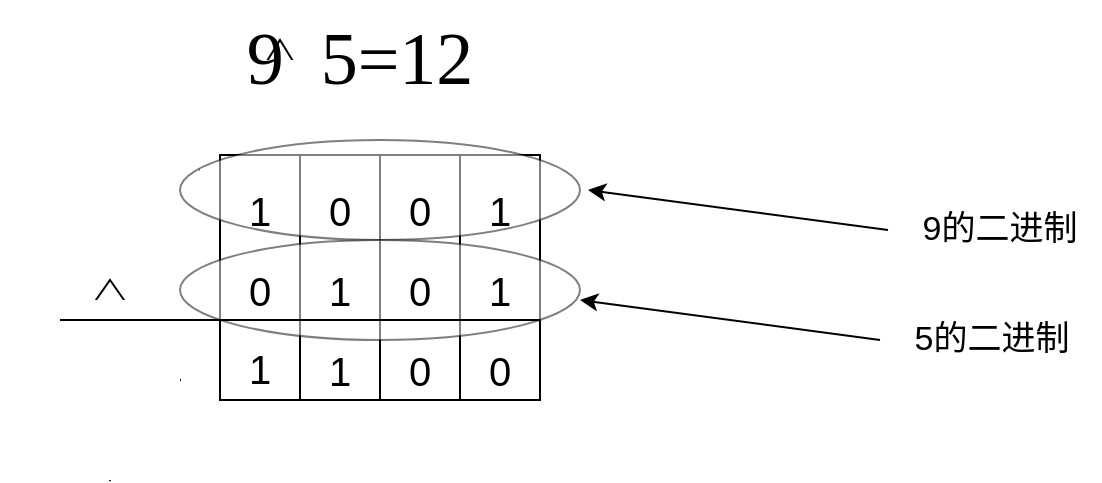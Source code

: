 <mxfile version="22.0.3" type="device">
  <diagram name="第 1 页" id="Nh4__5_3IWwMcUpF7alg">
    <mxGraphModel dx="2048" dy="823" grid="1" gridSize="10" guides="1" tooltips="1" connect="1" arrows="1" fold="1" page="1" pageScale="1" pageWidth="827" pageHeight="1169" math="0" shadow="0">
      <root>
        <mxCell id="0" />
        <mxCell id="1" parent="0" />
        <mxCell id="uVcxv4yMK_rxAxbxslzg-27" value="" style="rhombus;whiteSpace=wrap;html=1;" vertex="1" parent="1">
          <mxGeometry x="70" y="100" width="80" height="130" as="geometry" />
        </mxCell>
        <mxCell id="uVcxv4yMK_rxAxbxslzg-28" value="" style="whiteSpace=wrap;html=1;aspect=fixed;strokeColor=none;" vertex="1" parent="1">
          <mxGeometry x="70" y="110" width="80" height="80" as="geometry" />
        </mxCell>
        <mxCell id="uVcxv4yMK_rxAxbxslzg-2" value="" style="rounded=0;whiteSpace=wrap;html=1;" vertex="1" parent="1">
          <mxGeometry x="200" y="157.5" width="40" height="122.5" as="geometry" />
        </mxCell>
        <mxCell id="uVcxv4yMK_rxAxbxslzg-3" value="" style="rounded=0;whiteSpace=wrap;html=1;" vertex="1" parent="1">
          <mxGeometry x="160" y="157.5" width="40" height="122.5" as="geometry" />
        </mxCell>
        <mxCell id="uVcxv4yMK_rxAxbxslzg-4" value="" style="rounded=0;whiteSpace=wrap;html=1;" vertex="1" parent="1">
          <mxGeometry x="120" y="157.5" width="40" height="122.5" as="geometry" />
        </mxCell>
        <mxCell id="uVcxv4yMK_rxAxbxslzg-5" value="" style="rounded=0;whiteSpace=wrap;html=1;" vertex="1" parent="1">
          <mxGeometry x="80" y="157.5" width="40" height="122.5" as="geometry" />
        </mxCell>
        <mxCell id="uVcxv4yMK_rxAxbxslzg-7" value="" style="ellipse;whiteSpace=wrap;html=1;opacity=50;" vertex="1" parent="1">
          <mxGeometry x="60" y="150" width="200" height="50" as="geometry" />
        </mxCell>
        <mxCell id="uVcxv4yMK_rxAxbxslzg-8" value="&lt;font face=&quot;Verdana&quot; style=&quot;font-size: 37px;&quot;&gt;9&amp;nbsp; 5=12&lt;/font&gt;" style="text;strokeColor=none;align=center;fillColor=none;html=1;verticalAlign=middle;whiteSpace=wrap;rounded=0;" vertex="1" parent="1">
          <mxGeometry x="70" y="80" width="160" height="60" as="geometry" />
        </mxCell>
        <mxCell id="uVcxv4yMK_rxAxbxslzg-9" value="&lt;font style=&quot;font-size: 20px;&quot;&gt;1&lt;/font&gt;" style="text;strokeColor=none;align=center;fillColor=none;html=1;verticalAlign=middle;whiteSpace=wrap;rounded=0;" vertex="1" parent="1">
          <mxGeometry x="70" y="170" width="60" height="30" as="geometry" />
        </mxCell>
        <mxCell id="uVcxv4yMK_rxAxbxslzg-10" value="&lt;font style=&quot;font-size: 20px;&quot;&gt;1&lt;/font&gt;" style="text;strokeColor=none;align=center;fillColor=none;html=1;verticalAlign=middle;whiteSpace=wrap;rounded=0;" vertex="1" parent="1">
          <mxGeometry x="190" y="170" width="60" height="30" as="geometry" />
        </mxCell>
        <mxCell id="uVcxv4yMK_rxAxbxslzg-11" value="&lt;font style=&quot;font-size: 20px;&quot;&gt;0&lt;/font&gt;" style="text;strokeColor=none;align=center;fillColor=none;html=1;verticalAlign=middle;whiteSpace=wrap;rounded=0;" vertex="1" parent="1">
          <mxGeometry x="110" y="170" width="60" height="30" as="geometry" />
        </mxCell>
        <mxCell id="uVcxv4yMK_rxAxbxslzg-12" value="&lt;font style=&quot;font-size: 20px;&quot;&gt;0&lt;/font&gt;" style="text;strokeColor=none;align=center;fillColor=none;html=1;verticalAlign=middle;whiteSpace=wrap;rounded=0;" vertex="1" parent="1">
          <mxGeometry x="150" y="170" width="60" height="30" as="geometry" />
        </mxCell>
        <mxCell id="uVcxv4yMK_rxAxbxslzg-6" value="" style="ellipse;whiteSpace=wrap;html=1;opacity=50;" vertex="1" parent="1">
          <mxGeometry x="60" y="200" width="200" height="50" as="geometry" />
        </mxCell>
        <mxCell id="uVcxv4yMK_rxAxbxslzg-13" value="&lt;font style=&quot;font-size: 20px;&quot;&gt;0&lt;/font&gt;" style="text;strokeColor=none;align=center;fillColor=none;html=1;verticalAlign=middle;whiteSpace=wrap;rounded=0;" vertex="1" parent="1">
          <mxGeometry x="70" y="210" width="60" height="30" as="geometry" />
        </mxCell>
        <mxCell id="uVcxv4yMK_rxAxbxslzg-14" value="&lt;span style=&quot;font-size: 20px;&quot;&gt;1&lt;/span&gt;" style="text;strokeColor=none;align=center;fillColor=none;html=1;verticalAlign=middle;whiteSpace=wrap;rounded=0;" vertex="1" parent="1">
          <mxGeometry x="110" y="210" width="60" height="30" as="geometry" />
        </mxCell>
        <mxCell id="uVcxv4yMK_rxAxbxslzg-15" value="&lt;font style=&quot;font-size: 20px;&quot;&gt;0&lt;/font&gt;" style="text;strokeColor=none;align=center;fillColor=none;html=1;verticalAlign=middle;whiteSpace=wrap;rounded=0;" vertex="1" parent="1">
          <mxGeometry x="150" y="210" width="60" height="30" as="geometry" />
        </mxCell>
        <mxCell id="uVcxv4yMK_rxAxbxslzg-16" value="&lt;font style=&quot;font-size: 20px;&quot;&gt;1&lt;/font&gt;" style="text;strokeColor=none;align=center;fillColor=none;html=1;verticalAlign=middle;whiteSpace=wrap;rounded=0;" vertex="1" parent="1">
          <mxGeometry x="190" y="210" width="60" height="30" as="geometry" />
        </mxCell>
        <mxCell id="uVcxv4yMK_rxAxbxslzg-19" value="&lt;font style=&quot;font-size: 20px;&quot;&gt;1&lt;/font&gt;" style="text;strokeColor=none;align=center;fillColor=none;html=1;verticalAlign=middle;whiteSpace=wrap;rounded=0;" vertex="1" parent="1">
          <mxGeometry x="70" y="249" width="60" height="30" as="geometry" />
        </mxCell>
        <mxCell id="uVcxv4yMK_rxAxbxslzg-20" value="&lt;font style=&quot;font-size: 20px;&quot;&gt;1&lt;/font&gt;" style="text;strokeColor=none;align=center;fillColor=none;html=1;verticalAlign=middle;whiteSpace=wrap;rounded=0;" vertex="1" parent="1">
          <mxGeometry x="110" y="250" width="60" height="30" as="geometry" />
        </mxCell>
        <mxCell id="uVcxv4yMK_rxAxbxslzg-21" value="&lt;font style=&quot;font-size: 20px;&quot;&gt;0&lt;/font&gt;" style="text;strokeColor=none;align=center;fillColor=none;html=1;verticalAlign=middle;whiteSpace=wrap;rounded=0;" vertex="1" parent="1">
          <mxGeometry x="150" y="250" width="60" height="30" as="geometry" />
        </mxCell>
        <mxCell id="uVcxv4yMK_rxAxbxslzg-22" value="&lt;font style=&quot;font-size: 20px;&quot;&gt;0&lt;/font&gt;" style="text;strokeColor=none;align=center;fillColor=none;html=1;verticalAlign=middle;whiteSpace=wrap;rounded=0;" vertex="1" parent="1">
          <mxGeometry x="190" y="250" width="60" height="30" as="geometry" />
        </mxCell>
        <mxCell id="uVcxv4yMK_rxAxbxslzg-23" value="" style="endArrow=classic;html=1;rounded=0;" edge="1" parent="1">
          <mxGeometry width="50" height="50" relative="1" as="geometry">
            <mxPoint x="414" y="195" as="sourcePoint" />
            <mxPoint x="264" y="175" as="targetPoint" />
          </mxGeometry>
        </mxCell>
        <mxCell id="uVcxv4yMK_rxAxbxslzg-24" value="&lt;font style=&quot;font-size: 17px;&quot;&gt;9的二进制&lt;/font&gt;" style="text;strokeColor=none;align=center;fillColor=none;html=1;verticalAlign=middle;whiteSpace=wrap;rounded=0;" vertex="1" parent="1">
          <mxGeometry x="420" y="180" width="100" height="30" as="geometry" />
        </mxCell>
        <mxCell id="uVcxv4yMK_rxAxbxslzg-25" value="" style="endArrow=classic;html=1;rounded=0;" edge="1" parent="1">
          <mxGeometry width="50" height="50" relative="1" as="geometry">
            <mxPoint x="410" y="250" as="sourcePoint" />
            <mxPoint x="260" y="230" as="targetPoint" />
          </mxGeometry>
        </mxCell>
        <mxCell id="uVcxv4yMK_rxAxbxslzg-26" value="&lt;font style=&quot;font-size: 17px;&quot;&gt;5的二进制&lt;/font&gt;" style="text;strokeColor=none;align=center;fillColor=none;html=1;verticalAlign=middle;whiteSpace=wrap;rounded=0;" vertex="1" parent="1">
          <mxGeometry x="416" y="235" width="100" height="30" as="geometry" />
        </mxCell>
        <mxCell id="uVcxv4yMK_rxAxbxslzg-29" value="" style="rhombus;whiteSpace=wrap;html=1;" vertex="1" parent="1">
          <mxGeometry x="-10" y="220" width="70" height="100" as="geometry" />
        </mxCell>
        <mxCell id="uVcxv4yMK_rxAxbxslzg-32" value="" style="whiteSpace=wrap;html=1;aspect=fixed;strokeColor=none;" vertex="1" parent="1">
          <mxGeometry x="-30" y="230" width="90" height="90" as="geometry" />
        </mxCell>
        <mxCell id="uVcxv4yMK_rxAxbxslzg-18" value="" style="endArrow=none;html=1;rounded=0;exitX=0.333;exitY=0.111;exitDx=0;exitDy=0;exitPerimeter=0;" edge="1" parent="1" source="uVcxv4yMK_rxAxbxslzg-32">
          <mxGeometry width="50" height="50" relative="1" as="geometry">
            <mxPoint x="40" y="240" as="sourcePoint" />
            <mxPoint x="240" y="240" as="targetPoint" />
          </mxGeometry>
        </mxCell>
      </root>
    </mxGraphModel>
  </diagram>
</mxfile>
